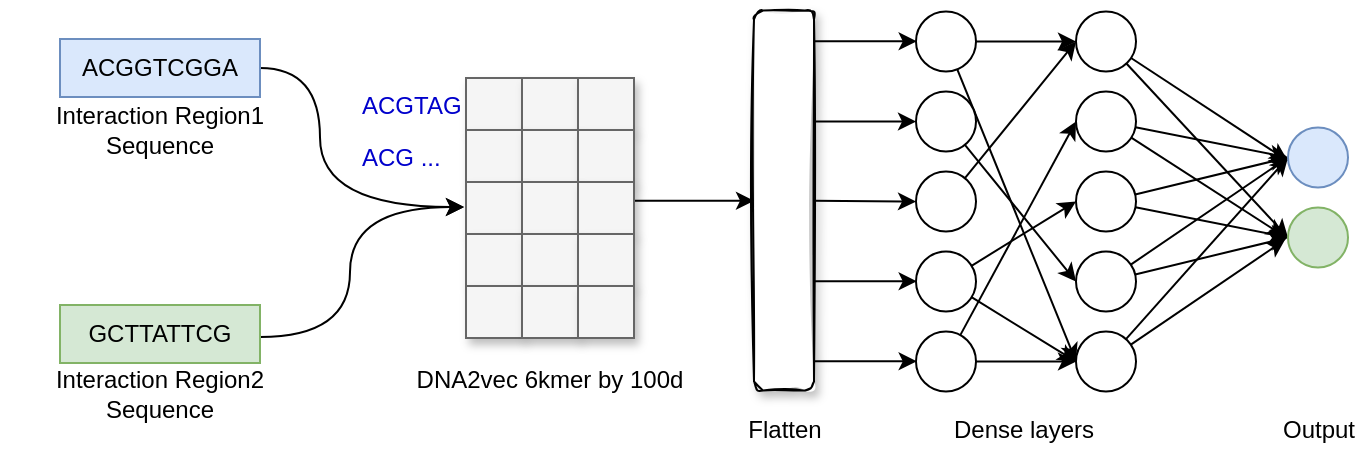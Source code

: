 <mxfile version="14.8.5" type="github">
  <diagram id="gIogGsXuzQi1VI0tjLUq" name="Page-1">
    <mxGraphModel dx="981" dy="526" grid="1" gridSize="10" guides="1" tooltips="1" connect="1" arrows="1" fold="1" page="1" pageScale="1" pageWidth="4681" pageHeight="3300" math="0" shadow="0">
      <root>
        <mxCell id="0" />
        <mxCell id="1" parent="0" />
        <mxCell id="Njo-u3qWFfw8xSDJ6qZh-193" style="edgeStyle=orthogonalEdgeStyle;curved=1;rounded=0;orthogonalLoop=1;jettySize=auto;html=1;entryX=0;entryY=0;entryDx=0;entryDy=0;exitX=1;exitY=0.5;exitDx=0;exitDy=0;" edge="1" parent="1">
          <mxGeometry relative="1" as="geometry">
            <Array as="points">
              <mxPoint x="443" y="257.5" />
              <mxPoint x="443" y="326.5" />
            </Array>
            <mxPoint x="413" y="257" as="sourcePoint" />
            <mxPoint x="515" y="326.5" as="targetPoint" />
          </mxGeometry>
        </mxCell>
        <mxCell id="Njo-u3qWFfw8xSDJ6qZh-194" value="Interaction Region1 Sequence" style="text;html=1;strokeColor=none;fillColor=none;align=center;verticalAlign=middle;whiteSpace=wrap;rounded=0;" vertex="1" parent="1">
          <mxGeometry x="283" y="277.5" width="160" height="20" as="geometry" />
        </mxCell>
        <mxCell id="Njo-u3qWFfw8xSDJ6qZh-195" style="edgeStyle=orthogonalEdgeStyle;curved=1;rounded=0;orthogonalLoop=1;jettySize=auto;html=1;entryX=0;entryY=0;entryDx=0;entryDy=0;exitX=1;exitY=0.5;exitDx=0;exitDy=0;" edge="1" parent="1">
          <mxGeometry relative="1" as="geometry">
            <Array as="points">
              <mxPoint x="458" y="391.5" />
              <mxPoint x="458" y="326.5" />
            </Array>
            <mxPoint x="413" y="391.5" as="sourcePoint" />
            <mxPoint x="515" y="326.5" as="targetPoint" />
          </mxGeometry>
        </mxCell>
        <mxCell id="Njo-u3qWFfw8xSDJ6qZh-196" value="Interaction Region2 Sequence" style="text;html=1;strokeColor=none;fillColor=none;align=center;verticalAlign=middle;whiteSpace=wrap;rounded=0;" vertex="1" parent="1">
          <mxGeometry x="283" y="409.5" width="160" height="20" as="geometry" />
        </mxCell>
        <mxCell id="Njo-u3qWFfw8xSDJ6qZh-198" style="edgeStyle=orthogonalEdgeStyle;rounded=0;orthogonalLoop=1;jettySize=auto;html=1;" edge="1" parent="1">
          <mxGeometry relative="1" as="geometry">
            <mxPoint x="597" y="323.4" as="sourcePoint" />
            <mxPoint x="660" y="323.36" as="targetPoint" />
            <Array as="points">
              <mxPoint x="660" y="323.36" />
            </Array>
          </mxGeometry>
        </mxCell>
        <mxCell id="Njo-u3qWFfw8xSDJ6qZh-214" value="&lt;div&gt;ACGGTCGGA&lt;/div&gt;" style="text;html=1;strokeColor=#6c8ebf;fillColor=#dae8fc;align=center;verticalAlign=middle;whiteSpace=wrap;rounded=0;" vertex="1" parent="1">
          <mxGeometry x="313" y="242.5" width="100" height="29" as="geometry" />
        </mxCell>
        <mxCell id="Njo-u3qWFfw8xSDJ6qZh-215" value="GCTTATTCG" style="text;html=1;strokeColor=#82b366;fillColor=#d5e8d4;align=center;verticalAlign=middle;whiteSpace=wrap;rounded=0;" vertex="1" parent="1">
          <mxGeometry x="313" y="375.5" width="100" height="29" as="geometry" />
        </mxCell>
        <mxCell id="Njo-u3qWFfw8xSDJ6qZh-216" value="" style="rounded=0;whiteSpace=wrap;html=1;shadow=1;glass=0;sketch=0;fillColor=#f5f5f5;strokeColor=#666666;fontColor=#333333;" vertex="1" parent="1">
          <mxGeometry x="516" y="262" width="28" height="26" as="geometry" />
        </mxCell>
        <mxCell id="Njo-u3qWFfw8xSDJ6qZh-217" value="DNA2vec 6kmer by 100d" style="text;html=1;strokeColor=none;fillColor=none;align=center;verticalAlign=middle;whiteSpace=wrap;rounded=0;" vertex="1" parent="1">
          <mxGeometry x="478" y="403" width="160" height="20" as="geometry" />
        </mxCell>
        <mxCell id="Njo-u3qWFfw8xSDJ6qZh-218" value="" style="rounded=0;whiteSpace=wrap;html=1;shadow=1;glass=0;sketch=0;fillColor=#f5f5f5;strokeColor=#666666;fontColor=#333333;" vertex="1" parent="1">
          <mxGeometry x="544" y="262" width="28" height="26" as="geometry" />
        </mxCell>
        <mxCell id="Njo-u3qWFfw8xSDJ6qZh-219" value="" style="rounded=0;whiteSpace=wrap;html=1;shadow=1;glass=0;sketch=0;fillColor=#f5f5f5;strokeColor=#666666;fontColor=#333333;" vertex="1" parent="1">
          <mxGeometry x="572" y="262" width="28" height="26" as="geometry" />
        </mxCell>
        <mxCell id="Njo-u3qWFfw8xSDJ6qZh-220" value="" style="rounded=0;whiteSpace=wrap;html=1;shadow=1;glass=0;sketch=0;fillColor=#f5f5f5;strokeColor=#666666;fontColor=#333333;" vertex="1" parent="1">
          <mxGeometry x="516" y="288" width="28" height="26" as="geometry" />
        </mxCell>
        <mxCell id="Njo-u3qWFfw8xSDJ6qZh-221" value="" style="rounded=0;whiteSpace=wrap;html=1;shadow=1;glass=0;sketch=0;fillColor=#f5f5f5;strokeColor=#666666;fontColor=#333333;" vertex="1" parent="1">
          <mxGeometry x="544" y="288" width="28" height="26" as="geometry" />
        </mxCell>
        <mxCell id="Njo-u3qWFfw8xSDJ6qZh-222" value="" style="rounded=0;whiteSpace=wrap;html=1;shadow=1;glass=0;sketch=0;fillColor=#f5f5f5;strokeColor=#666666;fontColor=#333333;" vertex="1" parent="1">
          <mxGeometry x="572" y="288" width="28" height="26" as="geometry" />
        </mxCell>
        <mxCell id="Njo-u3qWFfw8xSDJ6qZh-223" value="" style="rounded=0;whiteSpace=wrap;html=1;shadow=1;glass=0;sketch=0;fillColor=#f5f5f5;strokeColor=#666666;fontColor=#333333;" vertex="1" parent="1">
          <mxGeometry x="516" y="314" width="28" height="26" as="geometry" />
        </mxCell>
        <mxCell id="Njo-u3qWFfw8xSDJ6qZh-224" value="" style="rounded=0;whiteSpace=wrap;html=1;shadow=1;glass=0;sketch=0;fillColor=#f5f5f5;strokeColor=#666666;fontColor=#333333;" vertex="1" parent="1">
          <mxGeometry x="544" y="314" width="28" height="26" as="geometry" />
        </mxCell>
        <mxCell id="Njo-u3qWFfw8xSDJ6qZh-225" value="" style="rounded=0;whiteSpace=wrap;html=1;shadow=1;glass=0;sketch=0;fillColor=#f5f5f5;strokeColor=#666666;fontColor=#333333;" vertex="1" parent="1">
          <mxGeometry x="572" y="314" width="28" height="26" as="geometry" />
        </mxCell>
        <mxCell id="Njo-u3qWFfw8xSDJ6qZh-226" value="" style="rounded=0;whiteSpace=wrap;html=1;shadow=1;glass=0;sketch=0;fillColor=#f5f5f5;strokeColor=#666666;fontColor=#333333;" vertex="1" parent="1">
          <mxGeometry x="516" y="340" width="28" height="26" as="geometry" />
        </mxCell>
        <mxCell id="Njo-u3qWFfw8xSDJ6qZh-227" value="" style="rounded=0;whiteSpace=wrap;html=1;shadow=1;glass=0;sketch=0;fillColor=#f5f5f5;strokeColor=#666666;fontColor=#333333;" vertex="1" parent="1">
          <mxGeometry x="544" y="340" width="28" height="26" as="geometry" />
        </mxCell>
        <mxCell id="Njo-u3qWFfw8xSDJ6qZh-228" value="" style="rounded=0;whiteSpace=wrap;html=1;shadow=1;glass=0;sketch=0;fillColor=#f5f5f5;strokeColor=#666666;fontColor=#333333;" vertex="1" parent="1">
          <mxGeometry x="572" y="340" width="28" height="26" as="geometry" />
        </mxCell>
        <mxCell id="Njo-u3qWFfw8xSDJ6qZh-229" value="" style="rounded=0;whiteSpace=wrap;html=1;shadow=1;glass=0;sketch=0;fillColor=#f5f5f5;strokeColor=#666666;fontColor=#333333;" vertex="1" parent="1">
          <mxGeometry x="516" y="366" width="28" height="26" as="geometry" />
        </mxCell>
        <mxCell id="Njo-u3qWFfw8xSDJ6qZh-230" value="" style="rounded=0;whiteSpace=wrap;html=1;shadow=1;glass=0;sketch=0;fillColor=#f5f5f5;strokeColor=#666666;fontColor=#333333;" vertex="1" parent="1">
          <mxGeometry x="544" y="366" width="28" height="26" as="geometry" />
        </mxCell>
        <mxCell id="Njo-u3qWFfw8xSDJ6qZh-231" value="" style="rounded=0;whiteSpace=wrap;html=1;shadow=1;glass=0;sketch=0;fillColor=#f5f5f5;strokeColor=#666666;fontColor=#333333;" vertex="1" parent="1">
          <mxGeometry x="572" y="366" width="28" height="26" as="geometry" />
        </mxCell>
        <mxCell id="Njo-u3qWFfw8xSDJ6qZh-232" value="&lt;font color=&quot;#0000CC&quot;&gt;ACGTAG&lt;/font&gt;" style="text;whiteSpace=wrap;html=1;" vertex="1" parent="1">
          <mxGeometry x="462" y="262" width="70" height="30" as="geometry" />
        </mxCell>
        <mxCell id="Njo-u3qWFfw8xSDJ6qZh-233" value="&lt;font color=&quot;#0000CC&quot;&gt;ACG ...&lt;/font&gt;" style="text;whiteSpace=wrap;html=1;" vertex="1" parent="1">
          <mxGeometry x="462" y="288" width="70" height="30" as="geometry" />
        </mxCell>
        <mxCell id="Njo-u3qWFfw8xSDJ6qZh-234" value="Dense layers" style="text;html=1;strokeColor=none;fillColor=none;align=center;verticalAlign=middle;whiteSpace=wrap;rounded=0;" vertex="1" parent="1">
          <mxGeometry x="750" y="427.75" width="90" height="20" as="geometry" />
        </mxCell>
        <mxCell id="Njo-u3qWFfw8xSDJ6qZh-235" value="Flatten" style="text;html=1;strokeColor=none;fillColor=none;align=center;verticalAlign=middle;whiteSpace=wrap;rounded=0;" vertex="1" parent="1">
          <mxGeometry x="664.5" y="427.75" width="21" height="20" as="geometry" />
        </mxCell>
        <mxCell id="Njo-u3qWFfw8xSDJ6qZh-236" style="edgeStyle=none;rounded=1;jumpSize=20;orthogonalLoop=1;jettySize=auto;html=1;entryX=0;entryY=0.5;entryDx=0;entryDy=0;strokeWidth=1;" edge="1" parent="1" source="Njo-u3qWFfw8xSDJ6qZh-238" target="Njo-u3qWFfw8xSDJ6qZh-263">
          <mxGeometry relative="1" as="geometry" />
        </mxCell>
        <mxCell id="Njo-u3qWFfw8xSDJ6qZh-237" style="edgeStyle=none;rounded=0;orthogonalLoop=1;jettySize=auto;html=1;entryX=0;entryY=0.5;entryDx=0;entryDy=0;" edge="1" parent="1" source="Njo-u3qWFfw8xSDJ6qZh-238" target="Njo-u3qWFfw8xSDJ6qZh-251">
          <mxGeometry relative="1" as="geometry" />
        </mxCell>
        <mxCell id="Njo-u3qWFfw8xSDJ6qZh-238" value="" style="ellipse;whiteSpace=wrap;html=1;aspect=fixed;" vertex="1" parent="1">
          <mxGeometry x="741" y="228.75" width="30" height="30" as="geometry" />
        </mxCell>
        <mxCell id="Njo-u3qWFfw8xSDJ6qZh-239" style="edgeStyle=none;rounded=1;jumpSize=20;orthogonalLoop=1;jettySize=auto;html=1;entryX=0;entryY=0.5;entryDx=0;entryDy=0;strokeWidth=1;" edge="1" parent="1" source="Njo-u3qWFfw8xSDJ6qZh-240" target="Njo-u3qWFfw8xSDJ6qZh-260">
          <mxGeometry relative="1" as="geometry" />
        </mxCell>
        <mxCell id="Njo-u3qWFfw8xSDJ6qZh-240" value="" style="ellipse;whiteSpace=wrap;html=1;aspect=fixed;" vertex="1" parent="1">
          <mxGeometry x="741" y="268.75" width="30" height="30" as="geometry" />
        </mxCell>
        <mxCell id="Njo-u3qWFfw8xSDJ6qZh-241" style="edgeStyle=none;rounded=1;jumpSize=20;orthogonalLoop=1;jettySize=auto;html=1;entryX=0;entryY=0.5;entryDx=0;entryDy=0;strokeWidth=1;" edge="1" parent="1" source="Njo-u3qWFfw8xSDJ6qZh-242" target="Njo-u3qWFfw8xSDJ6qZh-251">
          <mxGeometry relative="1" as="geometry" />
        </mxCell>
        <mxCell id="Njo-u3qWFfw8xSDJ6qZh-242" value="" style="ellipse;whiteSpace=wrap;html=1;aspect=fixed;" vertex="1" parent="1">
          <mxGeometry x="741" y="308.75" width="30" height="30" as="geometry" />
        </mxCell>
        <mxCell id="Njo-u3qWFfw8xSDJ6qZh-243" style="edgeStyle=none;rounded=0;orthogonalLoop=1;jettySize=auto;html=1;entryX=0;entryY=0.5;entryDx=0;entryDy=0;" edge="1" parent="1" source="Njo-u3qWFfw8xSDJ6qZh-245" target="Njo-u3qWFfw8xSDJ6qZh-257">
          <mxGeometry relative="1" as="geometry" />
        </mxCell>
        <mxCell id="Njo-u3qWFfw8xSDJ6qZh-244" style="edgeStyle=none;rounded=0;orthogonalLoop=1;jettySize=auto;html=1;entryX=0;entryY=0.5;entryDx=0;entryDy=0;" edge="1" parent="1" source="Njo-u3qWFfw8xSDJ6qZh-245" target="Njo-u3qWFfw8xSDJ6qZh-263">
          <mxGeometry relative="1" as="geometry" />
        </mxCell>
        <mxCell id="Njo-u3qWFfw8xSDJ6qZh-245" value="" style="ellipse;whiteSpace=wrap;html=1;aspect=fixed;" vertex="1" parent="1">
          <mxGeometry x="741" y="348.75" width="30" height="30" as="geometry" />
        </mxCell>
        <mxCell id="Njo-u3qWFfw8xSDJ6qZh-246" style="edgeStyle=none;rounded=1;jumpSize=20;orthogonalLoop=1;jettySize=auto;html=1;entryX=0;entryY=0.5;entryDx=0;entryDy=0;strokeWidth=1;" edge="1" parent="1" source="Njo-u3qWFfw8xSDJ6qZh-248" target="Njo-u3qWFfw8xSDJ6qZh-254">
          <mxGeometry relative="1" as="geometry" />
        </mxCell>
        <mxCell id="Njo-u3qWFfw8xSDJ6qZh-247" style="edgeStyle=none;rounded=1;jumpSize=20;orthogonalLoop=1;jettySize=auto;html=1;entryX=0;entryY=0.5;entryDx=0;entryDy=0;strokeWidth=1;" edge="1" parent="1" source="Njo-u3qWFfw8xSDJ6qZh-248" target="Njo-u3qWFfw8xSDJ6qZh-263">
          <mxGeometry relative="1" as="geometry" />
        </mxCell>
        <mxCell id="Njo-u3qWFfw8xSDJ6qZh-248" value="" style="ellipse;whiteSpace=wrap;html=1;aspect=fixed;" vertex="1" parent="1">
          <mxGeometry x="741" y="388.75" width="30" height="30" as="geometry" />
        </mxCell>
        <mxCell id="Njo-u3qWFfw8xSDJ6qZh-249" style="edgeStyle=none;rounded=1;jumpSize=20;orthogonalLoop=1;jettySize=auto;html=1;entryX=0;entryY=0.5;entryDx=0;entryDy=0;strokeWidth=1;" edge="1" parent="1" source="Njo-u3qWFfw8xSDJ6qZh-251" target="Njo-u3qWFfw8xSDJ6qZh-266">
          <mxGeometry relative="1" as="geometry" />
        </mxCell>
        <mxCell id="Njo-u3qWFfw8xSDJ6qZh-250" style="edgeStyle=none;rounded=1;jumpSize=20;orthogonalLoop=1;jettySize=auto;html=1;strokeWidth=1;entryX=-0.001;entryY=0.557;entryDx=0;entryDy=0;entryPerimeter=0;" edge="1" parent="1" source="Njo-u3qWFfw8xSDJ6qZh-251" target="Njo-u3qWFfw8xSDJ6qZh-265">
          <mxGeometry relative="1" as="geometry">
            <mxPoint x="921" y="323.75" as="targetPoint" />
          </mxGeometry>
        </mxCell>
        <mxCell id="Njo-u3qWFfw8xSDJ6qZh-251" value="" style="ellipse;whiteSpace=wrap;html=1;aspect=fixed;" vertex="1" parent="1">
          <mxGeometry x="821" y="228.75" width="30" height="30" as="geometry" />
        </mxCell>
        <mxCell id="Njo-u3qWFfw8xSDJ6qZh-252" style="edgeStyle=none;rounded=1;jumpSize=20;orthogonalLoop=1;jettySize=auto;html=1;entryX=0;entryY=0.5;entryDx=0;entryDy=0;strokeWidth=1;" edge="1" parent="1" source="Njo-u3qWFfw8xSDJ6qZh-254" target="Njo-u3qWFfw8xSDJ6qZh-265">
          <mxGeometry relative="1" as="geometry" />
        </mxCell>
        <mxCell id="Njo-u3qWFfw8xSDJ6qZh-253" style="edgeStyle=none;rounded=1;jumpSize=20;orthogonalLoop=1;jettySize=auto;html=1;strokeWidth=1;entryX=-0.057;entryY=0.483;entryDx=0;entryDy=0;entryPerimeter=0;" edge="1" parent="1" source="Njo-u3qWFfw8xSDJ6qZh-254" target="Njo-u3qWFfw8xSDJ6qZh-266">
          <mxGeometry relative="1" as="geometry">
            <mxPoint x="931" y="363.75" as="targetPoint" />
          </mxGeometry>
        </mxCell>
        <mxCell id="Njo-u3qWFfw8xSDJ6qZh-254" value="" style="ellipse;whiteSpace=wrap;html=1;aspect=fixed;" vertex="1" parent="1">
          <mxGeometry x="821" y="268.75" width="30" height="30" as="geometry" />
        </mxCell>
        <mxCell id="Njo-u3qWFfw8xSDJ6qZh-255" style="edgeStyle=none;rounded=1;jumpSize=20;orthogonalLoop=1;jettySize=auto;html=1;entryX=0;entryY=0.5;entryDx=0;entryDy=0;strokeWidth=1;" edge="1" parent="1" source="Njo-u3qWFfw8xSDJ6qZh-257" target="Njo-u3qWFfw8xSDJ6qZh-266">
          <mxGeometry relative="1" as="geometry" />
        </mxCell>
        <mxCell id="Njo-u3qWFfw8xSDJ6qZh-256" style="edgeStyle=none;rounded=1;jumpSize=20;orthogonalLoop=1;jettySize=auto;html=1;strokeWidth=1;entryX=0;entryY=0.5;entryDx=0;entryDy=0;" edge="1" parent="1" source="Njo-u3qWFfw8xSDJ6qZh-257" target="Njo-u3qWFfw8xSDJ6qZh-265">
          <mxGeometry relative="1" as="geometry">
            <mxPoint x="931" y="323.75" as="targetPoint" />
          </mxGeometry>
        </mxCell>
        <mxCell id="Njo-u3qWFfw8xSDJ6qZh-257" value="" style="ellipse;whiteSpace=wrap;html=1;aspect=fixed;" vertex="1" parent="1">
          <mxGeometry x="821" y="308.75" width="30" height="30" as="geometry" />
        </mxCell>
        <mxCell id="Njo-u3qWFfw8xSDJ6qZh-258" style="edgeStyle=none;rounded=1;jumpSize=20;orthogonalLoop=1;jettySize=auto;html=1;entryX=0;entryY=0.5;entryDx=0;entryDy=0;strokeWidth=1;" edge="1" parent="1" source="Njo-u3qWFfw8xSDJ6qZh-260" target="Njo-u3qWFfw8xSDJ6qZh-265">
          <mxGeometry relative="1" as="geometry" />
        </mxCell>
        <mxCell id="Njo-u3qWFfw8xSDJ6qZh-259" style="edgeStyle=none;rounded=1;jumpSize=20;orthogonalLoop=1;jettySize=auto;html=1;strokeWidth=1;entryX=0;entryY=0.5;entryDx=0;entryDy=0;" edge="1" parent="1" source="Njo-u3qWFfw8xSDJ6qZh-260" target="Njo-u3qWFfw8xSDJ6qZh-266">
          <mxGeometry relative="1" as="geometry">
            <mxPoint x="921" y="363.75" as="targetPoint" />
          </mxGeometry>
        </mxCell>
        <mxCell id="Njo-u3qWFfw8xSDJ6qZh-260" value="" style="ellipse;whiteSpace=wrap;html=1;aspect=fixed;" vertex="1" parent="1">
          <mxGeometry x="821" y="348.75" width="30" height="30" as="geometry" />
        </mxCell>
        <mxCell id="Njo-u3qWFfw8xSDJ6qZh-261" style="edgeStyle=none;rounded=1;jumpSize=20;orthogonalLoop=1;jettySize=auto;html=1;strokeWidth=1;entryX=-0.05;entryY=0.538;entryDx=0;entryDy=0;entryPerimeter=0;" edge="1" parent="1" source="Njo-u3qWFfw8xSDJ6qZh-263" target="Njo-u3qWFfw8xSDJ6qZh-266">
          <mxGeometry relative="1" as="geometry">
            <mxPoint x="931" y="363.75" as="targetPoint" />
          </mxGeometry>
        </mxCell>
        <mxCell id="Njo-u3qWFfw8xSDJ6qZh-262" style="edgeStyle=none;rounded=1;jumpSize=20;orthogonalLoop=1;jettySize=auto;html=1;strokeWidth=1;entryX=0;entryY=0.5;entryDx=0;entryDy=0;" edge="1" parent="1" source="Njo-u3qWFfw8xSDJ6qZh-263" target="Njo-u3qWFfw8xSDJ6qZh-265">
          <mxGeometry relative="1" as="geometry">
            <mxPoint x="921" y="323.75" as="targetPoint" />
          </mxGeometry>
        </mxCell>
        <mxCell id="Njo-u3qWFfw8xSDJ6qZh-263" value="" style="ellipse;whiteSpace=wrap;html=1;aspect=fixed;" vertex="1" parent="1">
          <mxGeometry x="821" y="388.75" width="30" height="30" as="geometry" />
        </mxCell>
        <mxCell id="Njo-u3qWFfw8xSDJ6qZh-264" value="&lt;div&gt;Output&lt;/div&gt;" style="text;html=1;strokeColor=none;fillColor=none;align=center;verticalAlign=middle;whiteSpace=wrap;rounded=0;" vertex="1" parent="1">
          <mxGeometry x="930.75" y="427.75" width="22.5" height="20" as="geometry" />
        </mxCell>
        <mxCell id="Njo-u3qWFfw8xSDJ6qZh-265" value="" style="ellipse;whiteSpace=wrap;html=1;aspect=fixed;fillColor=#dae8fc;strokeColor=#6c8ebf;" vertex="1" parent="1">
          <mxGeometry x="927" y="286.75" width="30" height="30" as="geometry" />
        </mxCell>
        <mxCell id="Njo-u3qWFfw8xSDJ6qZh-266" value="" style="ellipse;whiteSpace=wrap;html=1;aspect=fixed;fillColor=#d5e8d4;strokeColor=#82b366;" vertex="1" parent="1">
          <mxGeometry x="927" y="326.75" width="30" height="30" as="geometry" />
        </mxCell>
        <mxCell id="Njo-u3qWFfw8xSDJ6qZh-267" style="rounded=0;orthogonalLoop=1;jettySize=auto;html=1;entryX=0;entryY=0.5;entryDx=0;entryDy=0;" edge="1" parent="1" source="Njo-u3qWFfw8xSDJ6qZh-268">
          <mxGeometry relative="1" as="geometry">
            <mxPoint x="741.0" y="323.75" as="targetPoint" />
          </mxGeometry>
        </mxCell>
        <mxCell id="Njo-u3qWFfw8xSDJ6qZh-268" value="" style="rounded=1;whiteSpace=wrap;html=1;shadow=1;glass=0;sketch=1;" vertex="1" parent="1">
          <mxGeometry x="660" y="228.25" width="30" height="190" as="geometry" />
        </mxCell>
        <mxCell id="Njo-u3qWFfw8xSDJ6qZh-269" value="" style="endArrow=classic;html=1;entryX=0;entryY=0.5;entryDx=0;entryDy=0;exitX=0.989;exitY=0.292;exitDx=0;exitDy=0;exitPerimeter=0;" edge="1" parent="1" source="Njo-u3qWFfw8xSDJ6qZh-268">
          <mxGeometry width="50" height="50" relative="1" as="geometry">
            <mxPoint x="691" y="336.75" as="sourcePoint" />
            <mxPoint x="741.0" y="283.75" as="targetPoint" />
          </mxGeometry>
        </mxCell>
        <mxCell id="Njo-u3qWFfw8xSDJ6qZh-270" value="" style="endArrow=classic;html=1;entryX=0;entryY=0.5;entryDx=0;entryDy=0;exitX=0.989;exitY=0.292;exitDx=0;exitDy=0;exitPerimeter=0;" edge="1" parent="1">
          <mxGeometry width="50" height="50" relative="1" as="geometry">
            <mxPoint x="690" y="243.65" as="sourcePoint" />
            <mxPoint x="741.33" y="243.67" as="targetPoint" />
          </mxGeometry>
        </mxCell>
        <mxCell id="Njo-u3qWFfw8xSDJ6qZh-271" value="" style="endArrow=classic;html=1;entryX=0;entryY=0.5;entryDx=0;entryDy=0;exitX=0.989;exitY=0.292;exitDx=0;exitDy=0;exitPerimeter=0;" edge="1" parent="1">
          <mxGeometry width="50" height="50" relative="1" as="geometry">
            <mxPoint x="690" y="363.65" as="sourcePoint" />
            <mxPoint x="741.33" y="363.67" as="targetPoint" />
          </mxGeometry>
        </mxCell>
        <mxCell id="Njo-u3qWFfw8xSDJ6qZh-272" value="" style="endArrow=classic;html=1;entryX=0;entryY=0.5;entryDx=0;entryDy=0;exitX=0.989;exitY=0.292;exitDx=0;exitDy=0;exitPerimeter=0;" edge="1" parent="1">
          <mxGeometry width="50" height="50" relative="1" as="geometry">
            <mxPoint x="690" y="403.65" as="sourcePoint" />
            <mxPoint x="741.33" y="403.67" as="targetPoint" />
          </mxGeometry>
        </mxCell>
      </root>
    </mxGraphModel>
  </diagram>
</mxfile>
